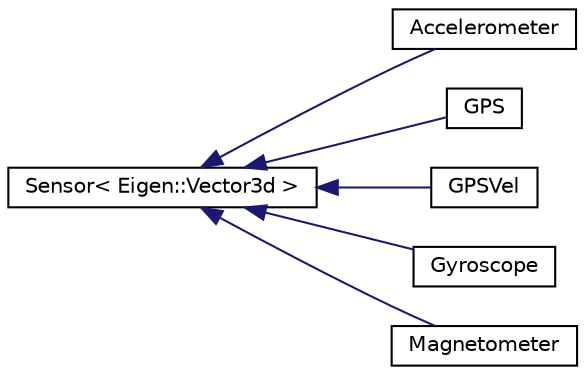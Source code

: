 digraph "Graphical Class Hierarchy"
{
 // LATEX_PDF_SIZE
  edge [fontname="Helvetica",fontsize="10",labelfontname="Helvetica",labelfontsize="10"];
  node [fontname="Helvetica",fontsize="10",shape=record];
  rankdir="LR";
  Node0 [label="Sensor\< Eigen::Vector3d \>",height=0.2,width=0.4,color="black", fillcolor="white", style="filled",URL="$class_sensor.html",tooltip=" "];
  Node0 -> Node1 [dir="back",color="midnightblue",fontsize="10",style="solid",fontname="Helvetica"];
  Node1 [label="Accelerometer",height=0.2,width=0.4,color="black", fillcolor="white", style="filled",URL="$class_accelerometer.html",tooltip="Representation of accelerometer."];
  Node0 -> Node2 [dir="back",color="midnightblue",fontsize="10",style="solid",fontname="Helvetica"];
  Node2 [label="GPS",height=0.2,width=0.4,color="black", fillcolor="white", style="filled",URL="$class_g_p_s.html",tooltip="Representation of GPS position measure."];
  Node0 -> Node3 [dir="back",color="midnightblue",fontsize="10",style="solid",fontname="Helvetica"];
  Node3 [label="GPSVel",height=0.2,width=0.4,color="black", fillcolor="white", style="filled",URL="$class_g_p_s_vel.html",tooltip="Representation of GPS velocity measure."];
  Node0 -> Node4 [dir="back",color="midnightblue",fontsize="10",style="solid",fontname="Helvetica"];
  Node4 [label="Gyroscope",height=0.2,width=0.4,color="black", fillcolor="white", style="filled",URL="$class_gyroscope.html",tooltip="Representation of gyroscope."];
  Node0 -> Node5 [dir="back",color="midnightblue",fontsize="10",style="solid",fontname="Helvetica"];
  Node5 [label="Magnetometer",height=0.2,width=0.4,color="black", fillcolor="white", style="filled",URL="$class_magnetometer.html",tooltip="Representation of magnetometer."];
}
